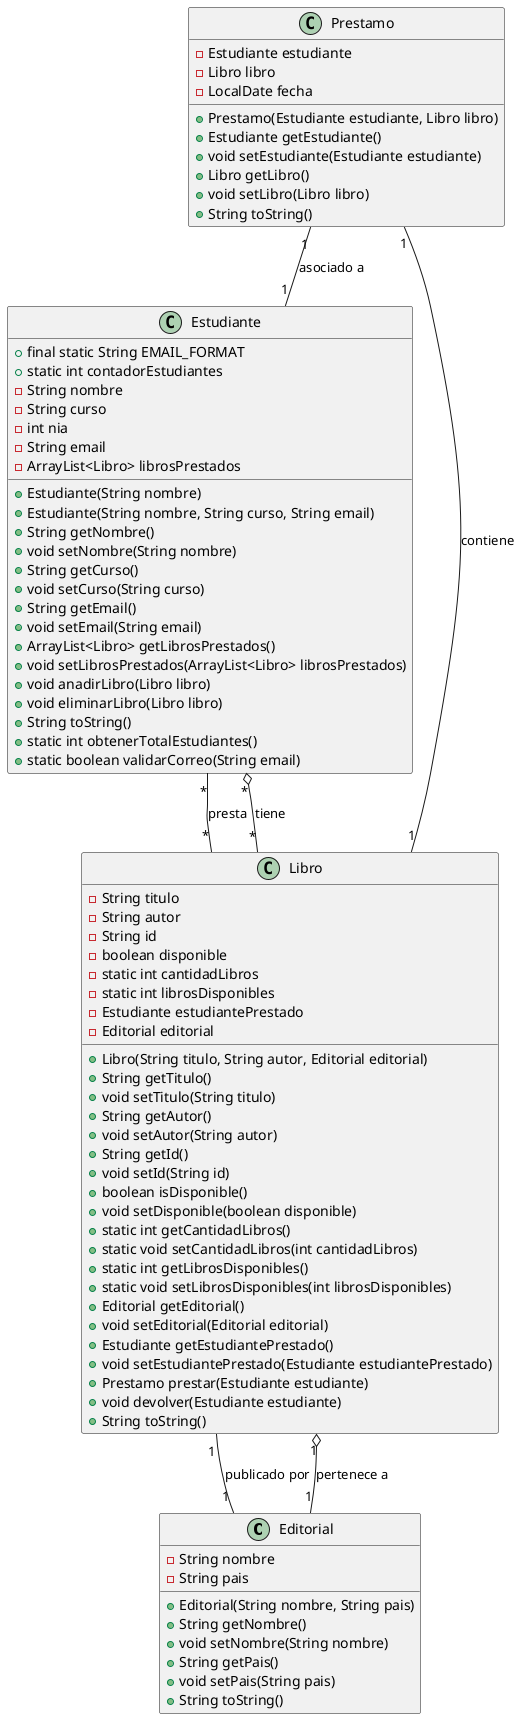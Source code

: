 @startuml

class Editorial {
    - String nombre
    - String pais
    + Editorial(String nombre, String pais)
    + String getNombre()
    + void setNombre(String nombre)
    + String getPais()
    + void setPais(String pais)
    + String toString()
}

class Estudiante {
    + final static String EMAIL_FORMAT
    + static int contadorEstudiantes
    - String nombre
    - String curso
    - int nia
    - String email
    - ArrayList<Libro> librosPrestados
    + Estudiante(String nombre)
    + Estudiante(String nombre, String curso, String email)
    + String getNombre()
    + void setNombre(String nombre)
    + String getCurso()
    + void setCurso(String curso)
    + String getEmail()
    + void setEmail(String email)
    + ArrayList<Libro> getLibrosPrestados()
    + void setLibrosPrestados(ArrayList<Libro> librosPrestados)
    + void anadirLibro(Libro libro)
    + void eliminarLibro(Libro libro)
    + String toString()
    + static int obtenerTotalEstudiantes()
    + static boolean validarCorreo(String email)
}

class Libro {
    - String titulo
    - String autor
    - String id
    - boolean disponible
    - static int cantidadLibros
    - static int librosDisponibles
    - Estudiante estudiantePrestado
    - Editorial editorial
    + Libro(String titulo, String autor, Editorial editorial)
    + String getTitulo()
    + void setTitulo(String titulo)
    + String getAutor()
    + void setAutor(String autor)
    + String getId()
    + void setId(String id)
    + boolean isDisponible()
    + void setDisponible(boolean disponible)
    + static int getCantidadLibros()
    + static void setCantidadLibros(int cantidadLibros)
    + static int getLibrosDisponibles()
    + static void setLibrosDisponibles(int librosDisponibles)
    + Editorial getEditorial()
    + void setEditorial(Editorial editorial)
    + Estudiante getEstudiantePrestado()
    + void setEstudiantePrestado(Estudiante estudiantePrestado)
    + Prestamo prestar(Estudiante estudiante)
    + void devolver(Estudiante estudiante)
    + String toString()
}

class Prestamo {
    - Estudiante estudiante
    - Libro libro
    - LocalDate fecha
    + Prestamo(Estudiante estudiante, Libro libro)
    + Estudiante getEstudiante()
    + void setEstudiante(Estudiante estudiante)
    + Libro getLibro()
    + void setLibro(Libro libro)
    + String toString()
}

Estudiante "*" -- "*" Libro : presta
Libro "1" -- "1" Editorial : publicado por
Prestamo "1" -- "1" Estudiante : asociado a
Prestamo "1" -- "1" Libro : contiene
Estudiante "*" o-- "*" Libro : tiene
Libro "1" o-- "1" Editorial : pertenece a

@enduml
